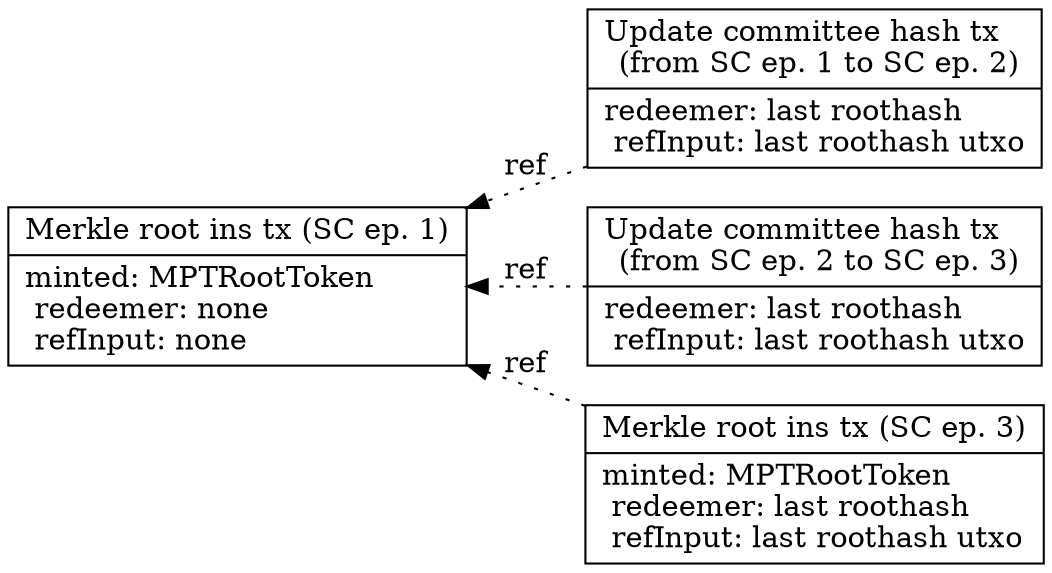 strict digraph {
  rankdir="RL"

  node [shape=record]

  mRoot1 [label =
    "Merkle root ins tx (SC ep. 1) |
      minted: MPTRootToken\l
      redeemer: none\l
      refInput: none\l
    "]

  cHashUpd1 [label =
    "Update committee hash tx\l
      (from SC ep. 1 to SC ep. 2) |
      redeemer: last roothash\l
      refInput: last roothash utxo\l
    "]

  cHashUpd2 [label =
    "Update committee hash tx\l
      (from SC ep. 2 to SC ep. 3) |
      redeemer: last roothash\l
      refInput: last roothash utxo\l
    "]

  mRoot2 [label =
    "Merkle root ins tx (SC ep. 3) |
      minted: MPTRootToken\l
      redeemer: last roothash\l
      refInput: last roothash utxo\l
    "]

  mRoot2 -> mRoot1 [label = "ref", style = dotted]
  cHashUpd1 -> mRoot1 [label = "ref", style = dotted]
  cHashUpd2 -> mRoot1 [label = "ref", style = dotted]
}
